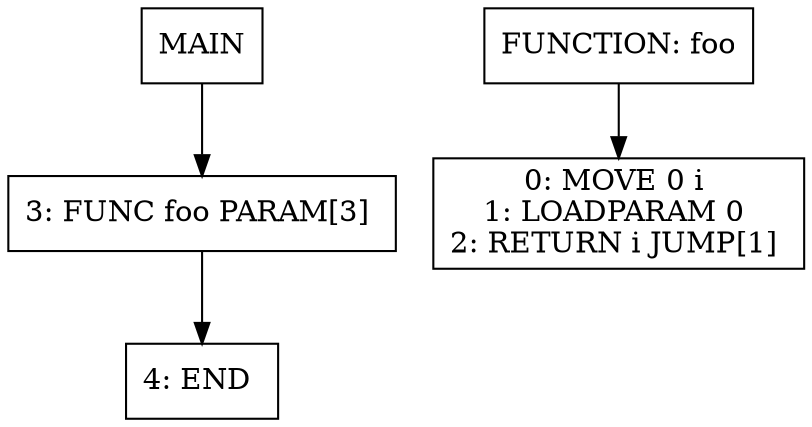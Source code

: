 digraph test006 {
node [shape=box]
1[label="MAIN"]
1 -> 7
7[label="3: FUNC foo PARAM[3] 
"]
7 -> 8
8[label="4: END 
"]
3[label="FUNCTION: foo"]
3 -> 5
5[label="0: MOVE 0 i 
1: LOADPARAM 0 
2: RETURN i JUMP[1] 
"]
}
